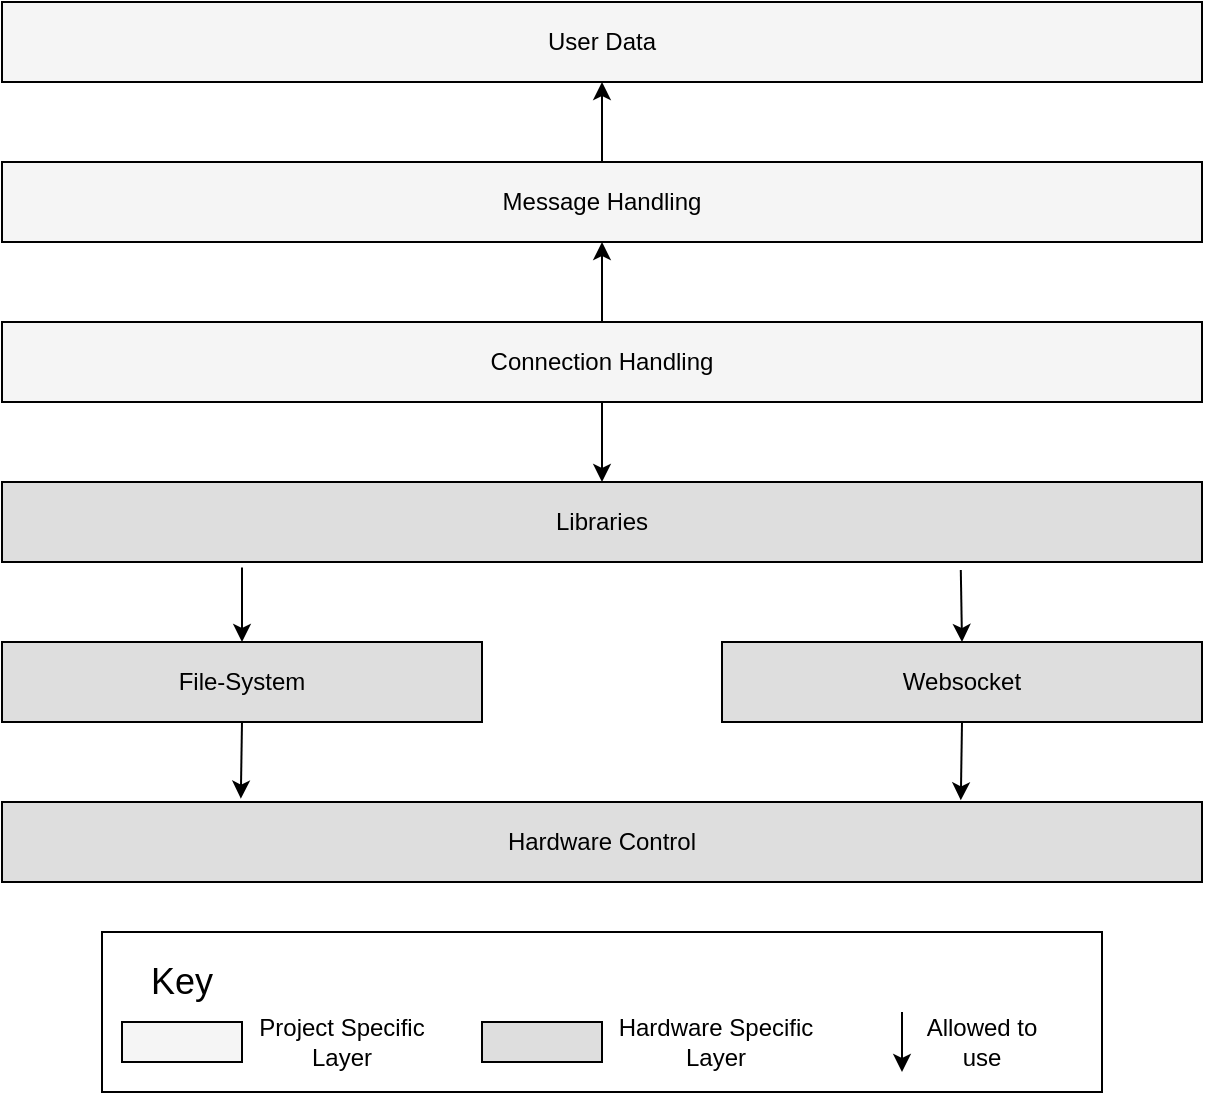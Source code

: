 <mxfile version="20.6.0" type="github">
  <diagram id="oScKFl7giU6PCCe_X4H9" name="Seite-1">
    <mxGraphModel dx="1918" dy="935" grid="1" gridSize="10" guides="1" tooltips="1" connect="1" arrows="1" fold="1" page="1" pageScale="1" pageWidth="827" pageHeight="1169" math="0" shadow="0">
      <root>
        <mxCell id="0" />
        <mxCell id="1" parent="0" />
        <mxCell id="-YtD60hfHTa39ohMz7sw-1" value="User Data" style="rounded=0;whiteSpace=wrap;html=1;fillColor=#F5F5F5;" parent="1" vertex="1">
          <mxGeometry x="40" y="40" width="600" height="40" as="geometry" />
        </mxCell>
        <mxCell id="-YtD60hfHTa39ohMz7sw-30" style="edgeStyle=orthogonalEdgeStyle;rounded=0;orthogonalLoop=1;jettySize=auto;html=1;exitX=0.5;exitY=0;exitDx=0;exitDy=0;entryX=0.5;entryY=1;entryDx=0;entryDy=0;startArrow=none;startFill=0;endArrow=classic;endFill=1;" parent="1" source="-YtD60hfHTa39ohMz7sw-3" target="-YtD60hfHTa39ohMz7sw-1" edge="1">
          <mxGeometry relative="1" as="geometry" />
        </mxCell>
        <mxCell id="-YtD60hfHTa39ohMz7sw-3" value="Message Handling" style="whiteSpace=wrap;html=1;rounded=0;fillColor=#F5F5F5;" parent="1" vertex="1">
          <mxGeometry x="40" y="120" width="600" height="40" as="geometry" />
        </mxCell>
        <mxCell id="-YtD60hfHTa39ohMz7sw-33" style="edgeStyle=orthogonalEdgeStyle;rounded=0;orthogonalLoop=1;jettySize=auto;html=1;exitX=0.5;exitY=0;exitDx=0;exitDy=0;entryX=0.799;entryY=1.1;entryDx=0;entryDy=0;entryPerimeter=0;startArrow=classic;startFill=1;endArrow=none;endFill=0;" parent="1" source="-YtD60hfHTa39ohMz7sw-5" target="-YtD60hfHTa39ohMz7sw-13" edge="1">
          <mxGeometry relative="1" as="geometry" />
        </mxCell>
        <mxCell id="-YtD60hfHTa39ohMz7sw-5" value="Websocket" style="whiteSpace=wrap;html=1;rounded=0;fillColor=#DEDEDE;" parent="1" vertex="1">
          <mxGeometry x="400" y="360" width="240" height="40" as="geometry" />
        </mxCell>
        <mxCell id="-YtD60hfHTa39ohMz7sw-37" style="edgeStyle=orthogonalEdgeStyle;rounded=0;orthogonalLoop=1;jettySize=auto;html=1;exitX=0.799;exitY=-0.021;exitDx=0;exitDy=0;entryX=0.5;entryY=1;entryDx=0;entryDy=0;startArrow=classic;startFill=1;endArrow=none;endFill=0;exitPerimeter=0;" parent="1" source="-YtD60hfHTa39ohMz7sw-8" target="-YtD60hfHTa39ohMz7sw-5" edge="1">
          <mxGeometry relative="1" as="geometry">
            <mxPoint x="520" y="440" as="sourcePoint" />
          </mxGeometry>
        </mxCell>
        <mxCell id="-YtD60hfHTa39ohMz7sw-8" value="Hardware Control" style="rounded=0;whiteSpace=wrap;html=1;fillColor=#DEDEDE;" parent="1" vertex="1">
          <mxGeometry x="40" y="440" width="600" height="40" as="geometry" />
        </mxCell>
        <mxCell id="-YtD60hfHTa39ohMz7sw-34" style="edgeStyle=orthogonalEdgeStyle;rounded=0;orthogonalLoop=1;jettySize=auto;html=1;exitX=0.5;exitY=0;exitDx=0;exitDy=0;entryX=0.2;entryY=1.07;entryDx=0;entryDy=0;entryPerimeter=0;startArrow=classic;startFill=1;endArrow=none;endFill=0;" parent="1" source="-YtD60hfHTa39ohMz7sw-9" target="-YtD60hfHTa39ohMz7sw-13" edge="1">
          <mxGeometry relative="1" as="geometry" />
        </mxCell>
        <mxCell id="-YtD60hfHTa39ohMz7sw-9" value="File-System" style="rounded=0;whiteSpace=wrap;html=1;fillColor=#DEDEDE;" parent="1" vertex="1">
          <mxGeometry x="40" y="360" width="240" height="40" as="geometry" />
        </mxCell>
        <mxCell id="-YtD60hfHTa39ohMz7sw-36" style="edgeStyle=orthogonalEdgeStyle;rounded=0;orthogonalLoop=1;jettySize=auto;html=1;exitX=0.199;exitY=-0.042;exitDx=0;exitDy=0;entryX=0.5;entryY=1;entryDx=0;entryDy=0;startArrow=classic;startFill=1;endArrow=none;endFill=0;exitPerimeter=0;" parent="1" source="-YtD60hfHTa39ohMz7sw-8" target="-YtD60hfHTa39ohMz7sw-9" edge="1">
          <mxGeometry relative="1" as="geometry">
            <mxPoint x="160" y="440" as="sourcePoint" />
          </mxGeometry>
        </mxCell>
        <mxCell id="-YtD60hfHTa39ohMz7sw-13" value="Libraries" style="rounded=0;whiteSpace=wrap;html=1;fillColor=#DEDEDE;" parent="1" vertex="1">
          <mxGeometry x="40" y="280" width="600" height="40" as="geometry" />
        </mxCell>
        <mxCell id="-YtD60hfHTa39ohMz7sw-31" style="edgeStyle=orthogonalEdgeStyle;rounded=0;orthogonalLoop=1;jettySize=auto;html=1;exitX=0.5;exitY=0;exitDx=0;exitDy=0;entryX=0.5;entryY=1;entryDx=0;entryDy=0;startArrow=none;startFill=0;endArrow=classic;endFill=1;" parent="1" source="-YtD60hfHTa39ohMz7sw-15" target="-YtD60hfHTa39ohMz7sw-3" edge="1">
          <mxGeometry relative="1" as="geometry" />
        </mxCell>
        <mxCell id="-YtD60hfHTa39ohMz7sw-32" style="edgeStyle=orthogonalEdgeStyle;rounded=0;orthogonalLoop=1;jettySize=auto;html=1;exitX=0.5;exitY=1;exitDx=0;exitDy=0;entryX=0.5;entryY=0;entryDx=0;entryDy=0;startArrow=none;startFill=0;endArrow=classic;endFill=1;" parent="1" source="-YtD60hfHTa39ohMz7sw-15" target="-YtD60hfHTa39ohMz7sw-13" edge="1">
          <mxGeometry relative="1" as="geometry" />
        </mxCell>
        <mxCell id="-YtD60hfHTa39ohMz7sw-15" value="Connection Handling" style="rounded=0;whiteSpace=wrap;html=1;fillColor=#F5F5F5;" parent="1" vertex="1">
          <mxGeometry x="40" y="200" width="600" height="40" as="geometry" />
        </mxCell>
        <mxCell id="zim__cCHhjo7vQ8LVKDR-1" value="" style="group" vertex="1" connectable="0" parent="1">
          <mxGeometry x="90" y="505" width="500" height="80" as="geometry" />
        </mxCell>
        <mxCell id="-YtD60hfHTa39ohMz7sw-43" value="" style="rounded=0;whiteSpace=wrap;html=1;fillColor=#FFFFFF;align=left;" parent="zim__cCHhjo7vQ8LVKDR-1" vertex="1">
          <mxGeometry width="500" height="80" as="geometry" />
        </mxCell>
        <mxCell id="-YtD60hfHTa39ohMz7sw-44" value="" style="rounded=0;whiteSpace=wrap;html=1;fillColor=#F5F5F5;" parent="zim__cCHhjo7vQ8LVKDR-1" vertex="1">
          <mxGeometry x="10" y="45" width="60" height="20" as="geometry" />
        </mxCell>
        <mxCell id="-YtD60hfHTa39ohMz7sw-45" value="" style="rounded=0;whiteSpace=wrap;html=1;fillColor=#DEDEDE;" parent="zim__cCHhjo7vQ8LVKDR-1" vertex="1">
          <mxGeometry x="190" y="45" width="60" height="20" as="geometry" />
        </mxCell>
        <mxCell id="-YtD60hfHTa39ohMz7sw-47" value="" style="endArrow=classic;html=1;rounded=0;" parent="zim__cCHhjo7vQ8LVKDR-1" edge="1">
          <mxGeometry width="50" height="50" relative="1" as="geometry">
            <mxPoint x="400" y="40" as="sourcePoint" />
            <mxPoint x="400" y="70" as="targetPoint" />
            <Array as="points">
              <mxPoint x="400" y="50" />
            </Array>
          </mxGeometry>
        </mxCell>
        <mxCell id="-YtD60hfHTa39ohMz7sw-48" value="Hardware Specific&lt;br&gt;Layer" style="text;html=1;strokeColor=none;fillColor=none;align=center;verticalAlign=middle;whiteSpace=wrap;rounded=0;" parent="zim__cCHhjo7vQ8LVKDR-1" vertex="1">
          <mxGeometry x="254" y="40" width="106" height="30" as="geometry" />
        </mxCell>
        <mxCell id="-YtD60hfHTa39ohMz7sw-49" value="Project Specific Layer" style="text;html=1;strokeColor=none;fillColor=none;align=center;verticalAlign=middle;whiteSpace=wrap;rounded=0;" parent="zim__cCHhjo7vQ8LVKDR-1" vertex="1">
          <mxGeometry x="70" y="40" width="100" height="30" as="geometry" />
        </mxCell>
        <mxCell id="-YtD60hfHTa39ohMz7sw-51" value="&lt;font style=&quot;font-size: 18px;&quot;&gt;Key&lt;/font&gt;" style="text;html=1;strokeColor=none;fillColor=none;align=center;verticalAlign=middle;whiteSpace=wrap;rounded=0;" parent="zim__cCHhjo7vQ8LVKDR-1" vertex="1">
          <mxGeometry x="10" y="10" width="60" height="30" as="geometry" />
        </mxCell>
        <mxCell id="-YtD60hfHTa39ohMz7sw-52" value="Allowed to use" style="text;html=1;strokeColor=none;fillColor=none;align=center;verticalAlign=middle;whiteSpace=wrap;rounded=0;" parent="zim__cCHhjo7vQ8LVKDR-1" vertex="1">
          <mxGeometry x="410" y="40" width="60" height="30" as="geometry" />
        </mxCell>
      </root>
    </mxGraphModel>
  </diagram>
</mxfile>
